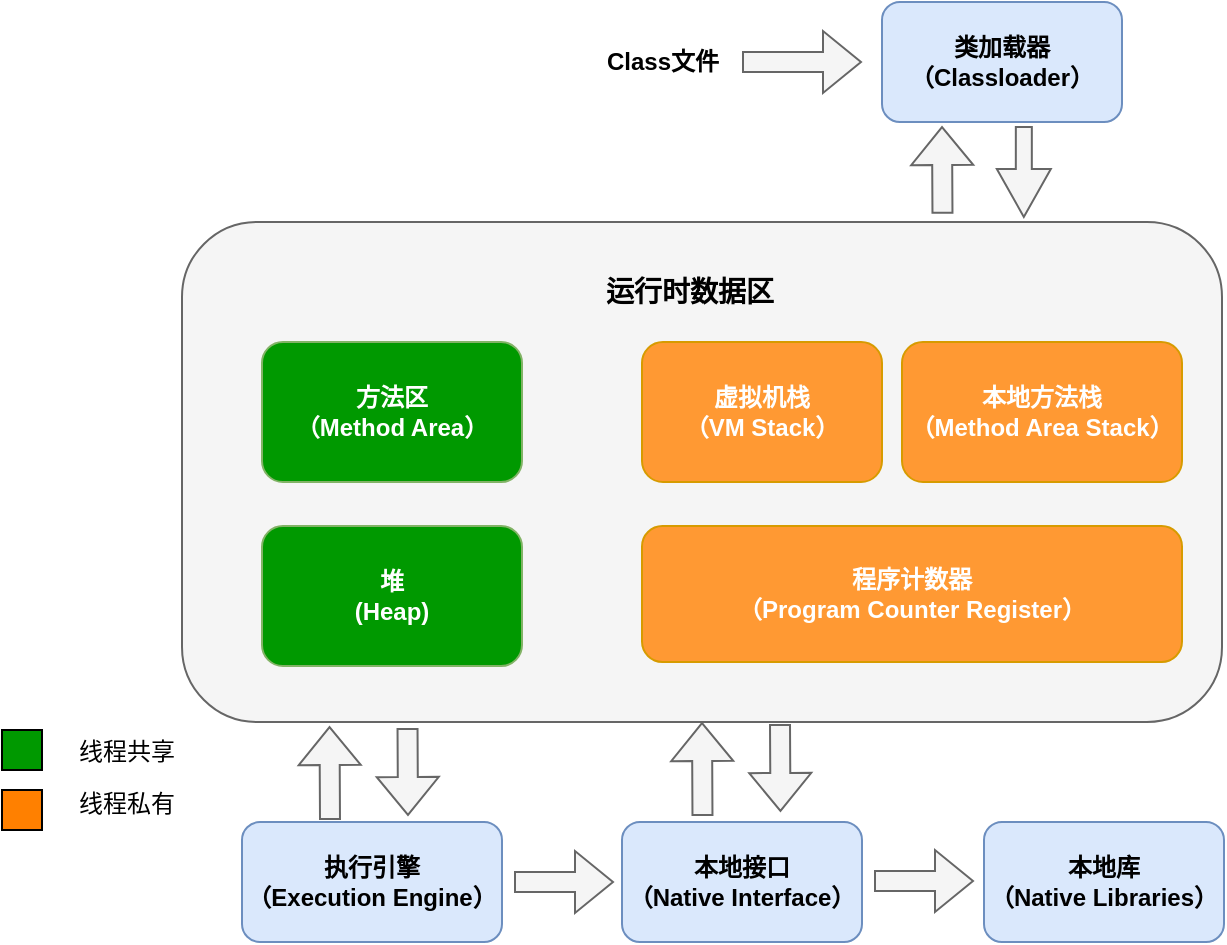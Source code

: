 <mxfile version="24.4.10" type="github">
  <diagram name="第 1 页" id="6BW8u_kquZ88WG2S8rBC">
    <mxGraphModel dx="954" dy="581" grid="1" gridSize="10" guides="1" tooltips="1" connect="1" arrows="1" fold="1" page="1" pageScale="1" pageWidth="827" pageHeight="1169" math="0" shadow="0">
      <root>
        <mxCell id="0" />
        <mxCell id="1" parent="0" />
        <mxCell id="1qdJ7Bg13drp0PIAH8jm-1" value="" style="rounded=1;whiteSpace=wrap;html=1;fillColor=#f5f5f5;strokeColor=#666666;fontColor=#333333;" vertex="1" parent="1">
          <mxGeometry x="160" y="150" width="520" height="250" as="geometry" />
        </mxCell>
        <mxCell id="1qdJ7Bg13drp0PIAH8jm-2" value="&lt;b&gt;类加载器&lt;/b&gt;&lt;div&gt;&lt;b&gt;（Classloader）&lt;/b&gt;&lt;/div&gt;" style="rounded=1;whiteSpace=wrap;html=1;fillColor=#dae8fc;strokeColor=#6c8ebf;" vertex="1" parent="1">
          <mxGeometry x="510" y="40" width="120" height="60" as="geometry" />
        </mxCell>
        <mxCell id="1qdJ7Bg13drp0PIAH8jm-3" value="" style="shape=flexArrow;endArrow=classic;html=1;rounded=0;entryX=0.859;entryY=-0.014;entryDx=0;entryDy=0;entryPerimeter=0;endWidth=18;endSize=7.65;width=8;exitX=0.591;exitY=1;exitDx=0;exitDy=0;exitPerimeter=0;fillColor=#f5f5f5;strokeColor=#666666;" edge="1" parent="1">
          <mxGeometry width="50" height="50" relative="1" as="geometry">
            <mxPoint x="580.92" y="102" as="sourcePoint" />
            <mxPoint x="580.91" y="147.94" as="targetPoint" />
          </mxGeometry>
        </mxCell>
        <mxCell id="1qdJ7Bg13drp0PIAH8jm-4" value="" style="shape=flexArrow;endArrow=classic;html=1;rounded=0;entryX=0.25;entryY=1;entryDx=0;entryDy=0;exitX=0.776;exitY=-0.021;exitDx=0;exitDy=0;exitPerimeter=0;fillColor=#f5f5f5;strokeColor=#666666;" edge="1" parent="1">
          <mxGeometry width="50" height="50" relative="1" as="geometry">
            <mxPoint x="540.24" y="145.91" as="sourcePoint" />
            <mxPoint x="540" y="102" as="targetPoint" />
          </mxGeometry>
        </mxCell>
        <mxCell id="1qdJ7Bg13drp0PIAH8jm-6" value="" style="shape=flexArrow;endArrow=classic;html=1;rounded=0;fillColor=#f5f5f5;strokeColor=#666666;" edge="1" parent="1">
          <mxGeometry width="50" height="50" relative="1" as="geometry">
            <mxPoint x="440" y="70" as="sourcePoint" />
            <mxPoint x="500" y="70" as="targetPoint" />
          </mxGeometry>
        </mxCell>
        <mxCell id="1qdJ7Bg13drp0PIAH8jm-7" value="&lt;b&gt;Class文件&lt;/b&gt;" style="text;html=1;align=center;verticalAlign=middle;resizable=0;points=[];autosize=1;strokeColor=none;fillColor=none;" vertex="1" parent="1">
          <mxGeometry x="360" y="55" width="80" height="30" as="geometry" />
        </mxCell>
        <mxCell id="1qdJ7Bg13drp0PIAH8jm-8" value="&lt;b&gt;&lt;font style=&quot;font-size: 14px;&quot;&gt;运行时数据区&lt;/font&gt;&lt;/b&gt;" style="text;html=1;align=center;verticalAlign=middle;whiteSpace=wrap;rounded=0;" vertex="1" parent="1">
          <mxGeometry x="367" y="170" width="94" height="30" as="geometry" />
        </mxCell>
        <mxCell id="1qdJ7Bg13drp0PIAH8jm-9" value="&lt;b&gt;&lt;font color=&quot;#ffffff&quot;&gt;方法区&lt;/font&gt;&lt;/b&gt;&lt;div&gt;&lt;b&gt;&lt;font color=&quot;#ffffff&quot;&gt;（Method Area）&lt;/font&gt;&lt;/b&gt;&lt;/div&gt;" style="rounded=1;whiteSpace=wrap;html=1;fillColor=#009900;strokeColor=#82b366;" vertex="1" parent="1">
          <mxGeometry x="200" y="210" width="130" height="70" as="geometry" />
        </mxCell>
        <mxCell id="1qdJ7Bg13drp0PIAH8jm-10" value="&lt;font color=&quot;#ffffff&quot;&gt;&lt;b&gt;堆&lt;/b&gt;&lt;br&gt;&lt;/font&gt;&lt;div&gt;&lt;b&gt;&lt;font color=&quot;#ffffff&quot;&gt;(Heap)&lt;/font&gt;&lt;/b&gt;&lt;/div&gt;" style="rounded=1;whiteSpace=wrap;html=1;fillColor=#009900;strokeColor=#82b366;" vertex="1" parent="1">
          <mxGeometry x="200" y="302" width="130" height="70" as="geometry" />
        </mxCell>
        <mxCell id="1qdJ7Bg13drp0PIAH8jm-11" value="&lt;b&gt;&lt;font color=&quot;#ffffff&quot;&gt;虚拟机栈&lt;/font&gt;&lt;/b&gt;&lt;div&gt;&lt;b&gt;&lt;font color=&quot;#ffffff&quot;&gt;（VM Stack）&lt;/font&gt;&lt;/b&gt;&lt;/div&gt;" style="rounded=1;whiteSpace=wrap;html=1;fillColor=#FF9933;strokeColor=#d79b00;" vertex="1" parent="1">
          <mxGeometry x="390" y="210" width="120" height="70" as="geometry" />
        </mxCell>
        <mxCell id="1qdJ7Bg13drp0PIAH8jm-12" value="&lt;b&gt;&lt;font color=&quot;#ffffff&quot;&gt;本地方法栈&lt;/font&gt;&lt;/b&gt;&lt;div&gt;&lt;b&gt;&lt;font color=&quot;#ffffff&quot;&gt;（Method Area Stack）&lt;/font&gt;&lt;/b&gt;&lt;/div&gt;" style="rounded=1;whiteSpace=wrap;html=1;fillColor=#FF9933;strokeColor=#d79b00;" vertex="1" parent="1">
          <mxGeometry x="520" y="210" width="140" height="70" as="geometry" />
        </mxCell>
        <mxCell id="1qdJ7Bg13drp0PIAH8jm-13" value="&lt;b&gt;&lt;font color=&quot;#ffffff&quot;&gt;程序计数器&lt;/font&gt;&lt;/b&gt;&lt;div&gt;&lt;b&gt;&lt;font color=&quot;#ffffff&quot;&gt;（Program Counter Register）&lt;/font&gt;&lt;/b&gt;&lt;/div&gt;" style="rounded=1;whiteSpace=wrap;html=1;fillColor=#FF9933;strokeColor=#d79b00;" vertex="1" parent="1">
          <mxGeometry x="390" y="302" width="270" height="68" as="geometry" />
        </mxCell>
        <mxCell id="1qdJ7Bg13drp0PIAH8jm-14" value="" style="rounded=0;whiteSpace=wrap;html=1;fillColor=#009900;" vertex="1" parent="1">
          <mxGeometry x="70" y="404" width="20" height="20" as="geometry" />
        </mxCell>
        <mxCell id="1qdJ7Bg13drp0PIAH8jm-15" value="" style="rounded=0;whiteSpace=wrap;html=1;fillColor=#FF8000;" vertex="1" parent="1">
          <mxGeometry x="70" y="434" width="20" height="20" as="geometry" />
        </mxCell>
        <mxCell id="1qdJ7Bg13drp0PIAH8jm-17" value="线程共享" style="text;html=1;align=center;verticalAlign=middle;resizable=0;points=[];autosize=1;strokeColor=none;fillColor=none;" vertex="1" parent="1">
          <mxGeometry x="97" y="400" width="70" height="30" as="geometry" />
        </mxCell>
        <mxCell id="1qdJ7Bg13drp0PIAH8jm-18" value="线程私有" style="text;html=1;align=center;verticalAlign=middle;resizable=0;points=[];autosize=1;strokeColor=none;fillColor=none;" vertex="1" parent="1">
          <mxGeometry x="97" y="426" width="70" height="30" as="geometry" />
        </mxCell>
        <mxCell id="1qdJ7Bg13drp0PIAH8jm-19" value="&lt;b&gt;执行引擎&lt;/b&gt;&lt;div&gt;&lt;b&gt;（Execution Engine）&lt;/b&gt;&lt;/div&gt;" style="rounded=1;whiteSpace=wrap;html=1;fillColor=#dae8fc;strokeColor=#6c8ebf;" vertex="1" parent="1">
          <mxGeometry x="190" y="450" width="130" height="60" as="geometry" />
        </mxCell>
        <mxCell id="1qdJ7Bg13drp0PIAH8jm-20" value="&lt;b&gt;本地接口&lt;/b&gt;&lt;div&gt;&lt;b&gt;（Native Interface）&lt;/b&gt;&lt;/div&gt;" style="rounded=1;whiteSpace=wrap;html=1;fillColor=#dae8fc;strokeColor=#6c8ebf;" vertex="1" parent="1">
          <mxGeometry x="380" y="450" width="120" height="60" as="geometry" />
        </mxCell>
        <mxCell id="1qdJ7Bg13drp0PIAH8jm-21" value="&lt;b&gt;本地库&lt;/b&gt;&lt;div&gt;&lt;b&gt;（Native Libraries）&lt;/b&gt;&lt;/div&gt;" style="rounded=1;whiteSpace=wrap;html=1;fillColor=#dae8fc;strokeColor=#6c8ebf;" vertex="1" parent="1">
          <mxGeometry x="561" y="450" width="120" height="60" as="geometry" />
        </mxCell>
        <mxCell id="1qdJ7Bg13drp0PIAH8jm-22" value="" style="shape=flexArrow;endArrow=classic;html=1;rounded=0;exitX=0.238;exitY=1.012;exitDx=0;exitDy=0;exitPerimeter=0;entryX=0.7;entryY=-0.05;entryDx=0;entryDy=0;entryPerimeter=0;fillColor=#f5f5f5;strokeColor=#666666;" edge="1" parent="1">
          <mxGeometry width="50" height="50" relative="1" as="geometry">
            <mxPoint x="272.76" y="403" as="sourcePoint" />
            <mxPoint x="273" y="447" as="targetPoint" />
          </mxGeometry>
        </mxCell>
        <mxCell id="1qdJ7Bg13drp0PIAH8jm-23" value="" style="shape=flexArrow;endArrow=classic;html=1;rounded=0;entryX=0.138;entryY=1.012;entryDx=0;entryDy=0;entryPerimeter=0;fillColor=#f5f5f5;strokeColor=#666666;" edge="1" parent="1">
          <mxGeometry width="50" height="50" relative="1" as="geometry">
            <mxPoint x="234" y="449" as="sourcePoint" />
            <mxPoint x="233.76" y="402" as="targetPoint" />
          </mxGeometry>
        </mxCell>
        <mxCell id="1qdJ7Bg13drp0PIAH8jm-26" value="" style="shape=flexArrow;endArrow=classic;html=1;rounded=0;exitX=0.238;exitY=1.012;exitDx=0;exitDy=0;exitPerimeter=0;entryX=0.7;entryY=-0.05;entryDx=0;entryDy=0;entryPerimeter=0;fillColor=#f5f5f5;strokeColor=#666666;" edge="1" parent="1">
          <mxGeometry width="50" height="50" relative="1" as="geometry">
            <mxPoint x="459" y="401" as="sourcePoint" />
            <mxPoint x="459.24" y="445" as="targetPoint" />
          </mxGeometry>
        </mxCell>
        <mxCell id="1qdJ7Bg13drp0PIAH8jm-27" value="" style="shape=flexArrow;endArrow=classic;html=1;rounded=0;entryX=0.138;entryY=1.012;entryDx=0;entryDy=0;entryPerimeter=0;fillColor=#f5f5f5;strokeColor=#666666;" edge="1" parent="1">
          <mxGeometry width="50" height="50" relative="1" as="geometry">
            <mxPoint x="420.24" y="447" as="sourcePoint" />
            <mxPoint x="420" y="400" as="targetPoint" />
          </mxGeometry>
        </mxCell>
        <mxCell id="1qdJ7Bg13drp0PIAH8jm-28" value="" style="shape=flexArrow;endArrow=classic;html=1;rounded=0;fillColor=#f5f5f5;strokeColor=#666666;" edge="1" parent="1">
          <mxGeometry width="50" height="50" relative="1" as="geometry">
            <mxPoint x="326" y="480" as="sourcePoint" />
            <mxPoint x="376" y="480" as="targetPoint" />
          </mxGeometry>
        </mxCell>
        <mxCell id="1qdJ7Bg13drp0PIAH8jm-29" value="" style="shape=flexArrow;endArrow=classic;html=1;rounded=0;fillColor=#f5f5f5;strokeColor=#666666;" edge="1" parent="1">
          <mxGeometry width="50" height="50" relative="1" as="geometry">
            <mxPoint x="506" y="479.5" as="sourcePoint" />
            <mxPoint x="556" y="479.5" as="targetPoint" />
          </mxGeometry>
        </mxCell>
      </root>
    </mxGraphModel>
  </diagram>
</mxfile>
